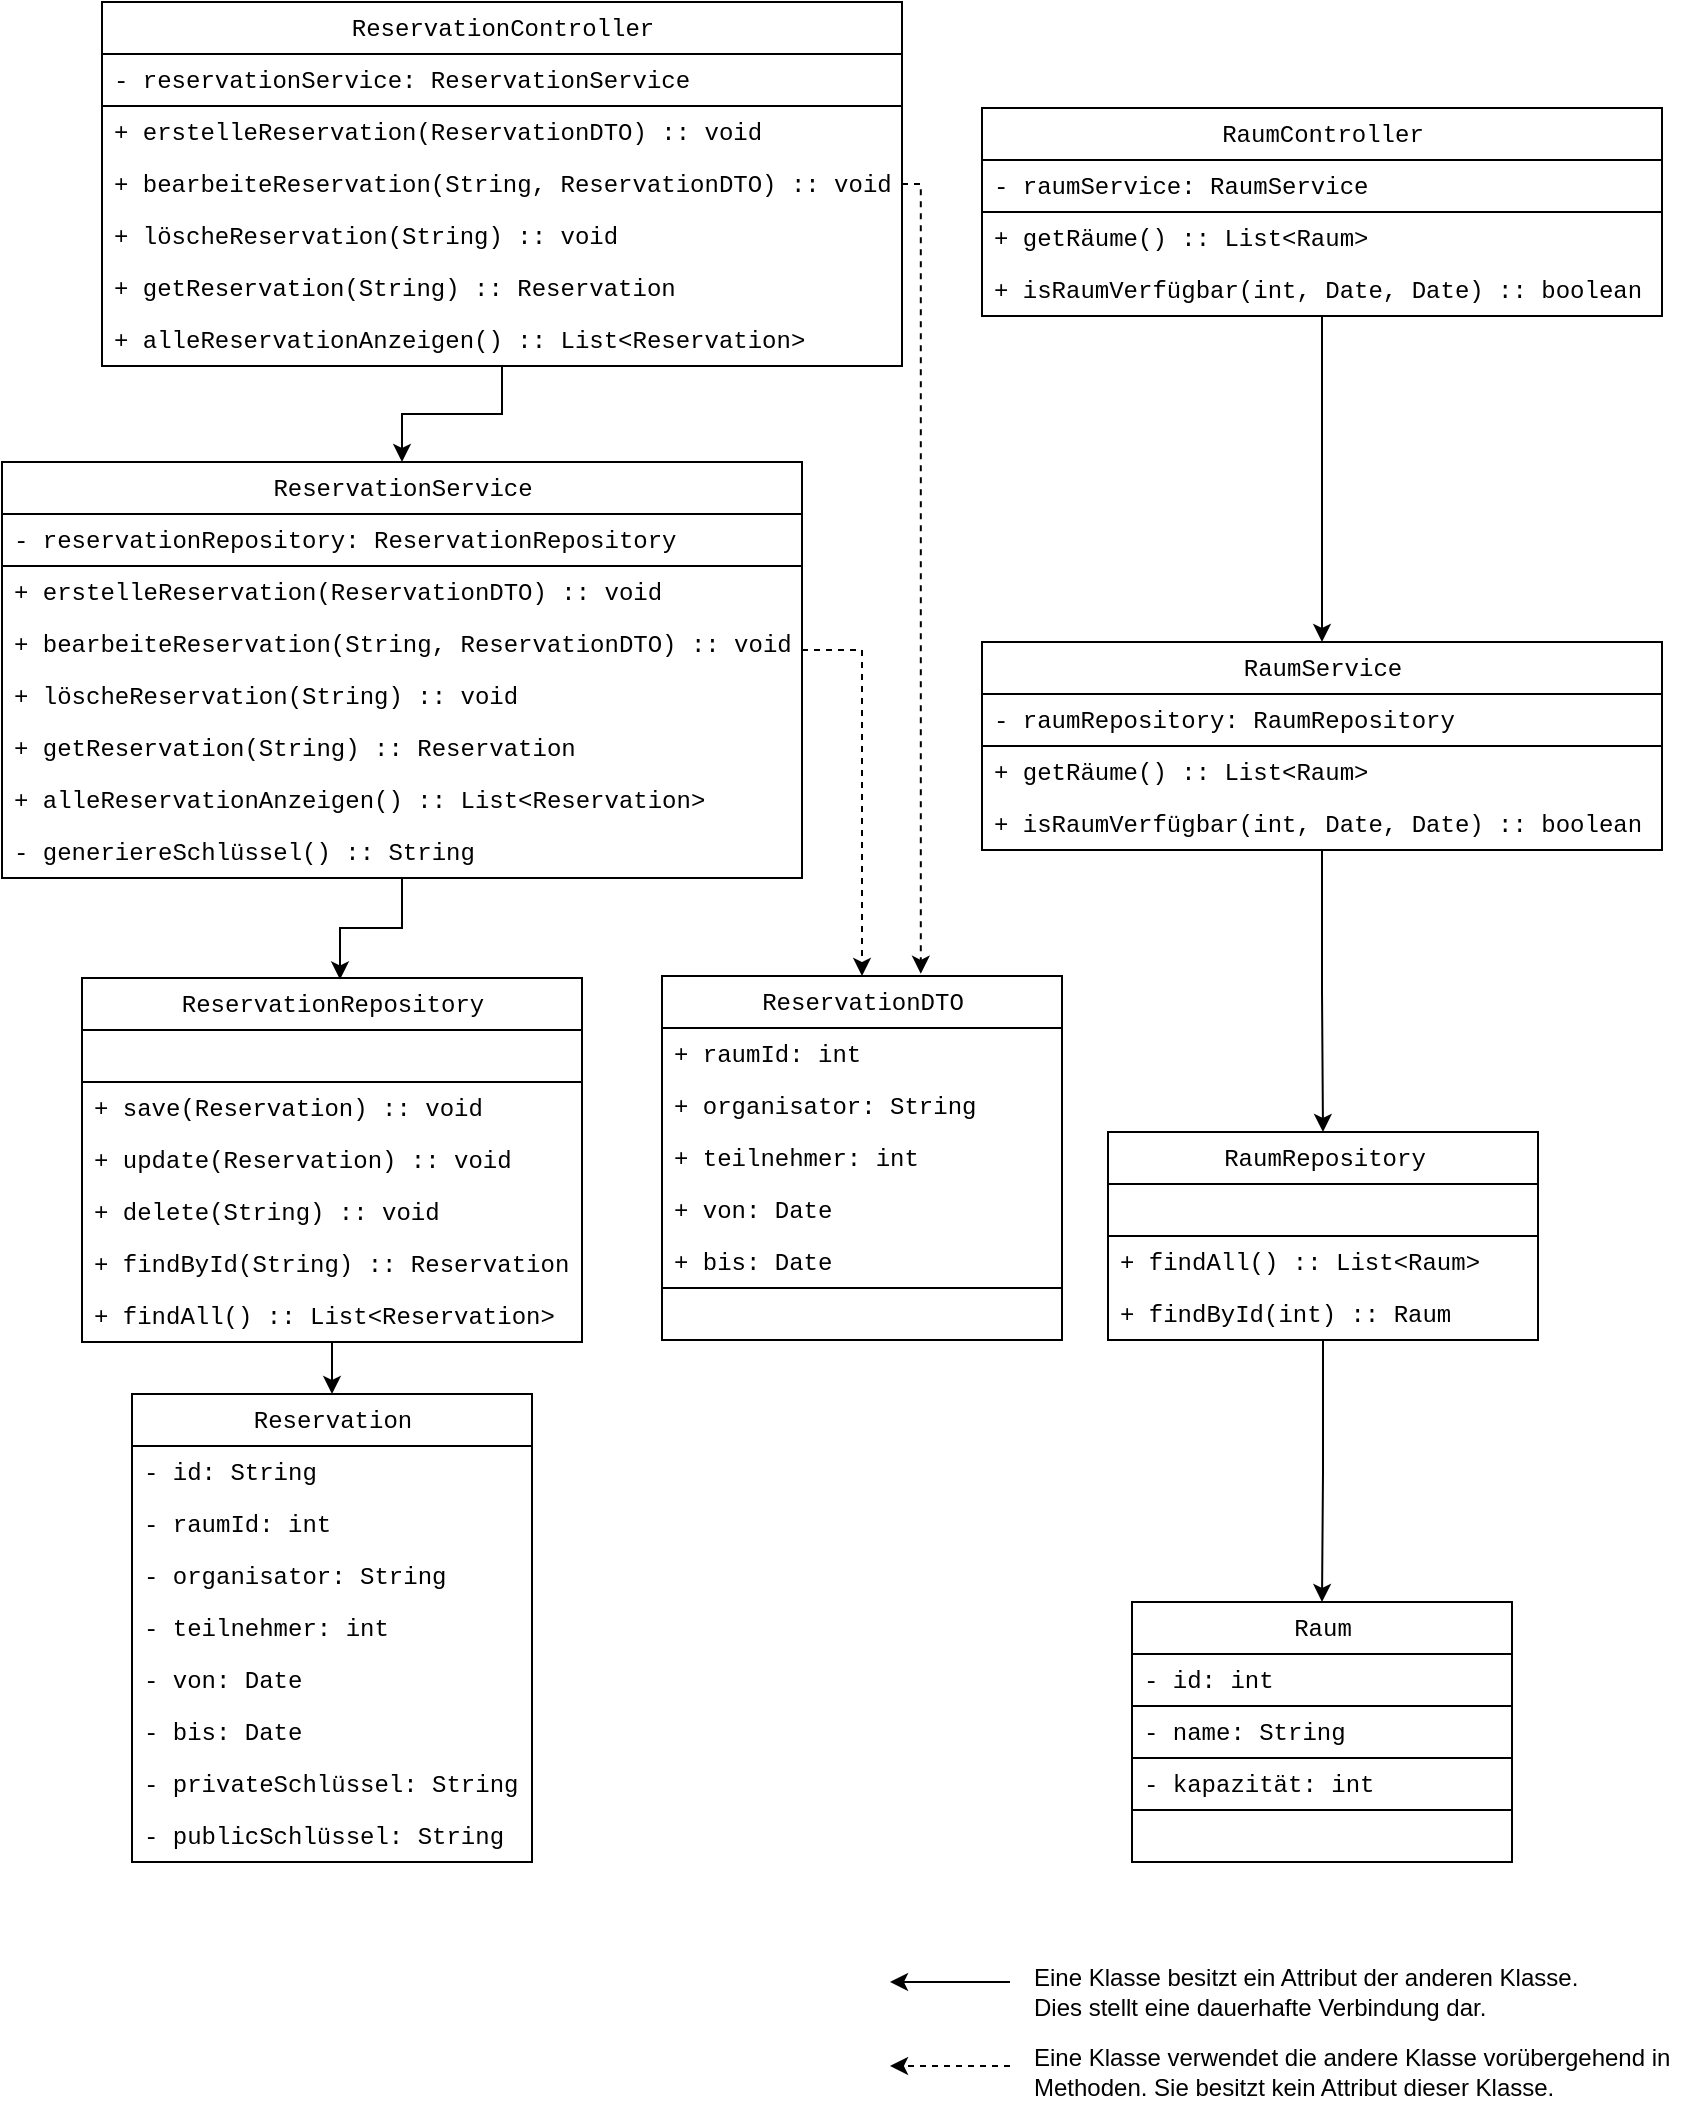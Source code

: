 <mxfile version="24.7.17">
  <diagram id="R2lEEEUBdFMjLlhIrx00" name="Page-1">
    <mxGraphModel dx="1381" dy="1378" grid="1" gridSize="10" guides="1" tooltips="1" connect="1" arrows="1" fold="1" page="1" pageScale="1" pageWidth="850" pageHeight="1100" math="0" shadow="0" extFonts="Permanent Marker^https://fonts.googleapis.com/css?family=Permanent+Marker">
      <root>
        <mxCell id="0" />
        <mxCell id="1" parent="0" />
        <mxCell id="uIdR_jP8V8f8i95Ycr-k-27" style="edgeStyle=orthogonalEdgeStyle;rounded=0;orthogonalLoop=1;jettySize=auto;html=1;" edge="1" parent="1" source="uIdR_jP8V8f8i95Ycr-k-1" target="uIdR_jP8V8f8i95Ycr-k-20">
          <mxGeometry relative="1" as="geometry" />
        </mxCell>
        <mxCell id="uIdR_jP8V8f8i95Ycr-k-60" style="edgeStyle=orthogonalEdgeStyle;rounded=0;orthogonalLoop=1;jettySize=auto;html=1;entryX=0.647;entryY=-0.006;entryDx=0;entryDy=0;dashed=1;entryPerimeter=0;exitX=1;exitY=0.5;exitDx=0;exitDy=0;" edge="1" parent="1" source="uIdR_jP8V8f8i95Ycr-k-4" target="uIdR_jP8V8f8i95Ycr-k-49">
          <mxGeometry relative="1" as="geometry">
            <mxPoint x="450" y="131.013" as="sourcePoint" />
            <mxPoint x="470.8" y="510" as="targetPoint" />
            <Array as="points">
              <mxPoint x="469" y="131" />
            </Array>
          </mxGeometry>
        </mxCell>
        <mxCell id="uIdR_jP8V8f8i95Ycr-k-1" value="&lt;font face=&quot;Courier New&quot;&gt;ReservationController&lt;/font&gt;" style="swimlane;fontStyle=0;childLayout=stackLayout;horizontal=1;startSize=26;fillColor=none;horizontalStack=0;resizeParent=1;resizeParentMax=0;resizeLast=0;collapsible=1;marginBottom=0;html=1;" vertex="1" parent="1">
          <mxGeometry x="60" y="40" width="400" height="182" as="geometry">
            <mxRectangle x="70" y="40" width="190" height="30" as="alternateBounds" />
          </mxGeometry>
        </mxCell>
        <mxCell id="uIdR_jP8V8f8i95Ycr-k-2" value="- reservationService: ReservationService" style="text;strokeColor=default;fillColor=none;align=left;verticalAlign=top;spacingLeft=4;spacingRight=4;overflow=hidden;rotatable=0;points=[[0,0.5],[1,0.5]];portConstraint=eastwest;whiteSpace=wrap;html=1;fontFamily=Courier New;" vertex="1" parent="uIdR_jP8V8f8i95Ycr-k-1">
          <mxGeometry y="26" width="400" height="26" as="geometry" />
        </mxCell>
        <mxCell id="uIdR_jP8V8f8i95Ycr-k-3" value="+ erstelleReservation(ReservationDTO) :: void" style="text;strokeColor=none;fillColor=none;align=left;verticalAlign=top;spacingLeft=4;spacingRight=4;overflow=hidden;rotatable=0;points=[[0,0.5],[1,0.5]];portConstraint=eastwest;whiteSpace=wrap;html=1;fontFamily=Courier New;" vertex="1" parent="uIdR_jP8V8f8i95Ycr-k-1">
          <mxGeometry y="52" width="400" height="26" as="geometry" />
        </mxCell>
        <mxCell id="uIdR_jP8V8f8i95Ycr-k-4" value="+ bearbeiteReservation(String, ReservationDTO) :: void" style="text;strokeColor=none;fillColor=none;align=left;verticalAlign=top;spacingLeft=4;spacingRight=4;overflow=hidden;rotatable=0;points=[[0,0.5],[1,0.5]];portConstraint=eastwest;whiteSpace=wrap;html=1;fontFamily=Courier New;" vertex="1" parent="uIdR_jP8V8f8i95Ycr-k-1">
          <mxGeometry y="78" width="400" height="26" as="geometry" />
        </mxCell>
        <mxCell id="uIdR_jP8V8f8i95Ycr-k-5" value="+ löscheReservation(String) :: void" style="text;strokeColor=none;fillColor=none;align=left;verticalAlign=top;spacingLeft=4;spacingRight=4;overflow=hidden;rotatable=0;points=[[0,0.5],[1,0.5]];portConstraint=eastwest;whiteSpace=wrap;html=1;fontFamily=Courier New;" vertex="1" parent="uIdR_jP8V8f8i95Ycr-k-1">
          <mxGeometry y="104" width="400" height="26" as="geometry" />
        </mxCell>
        <mxCell id="uIdR_jP8V8f8i95Ycr-k-6" value="+ getReservation(String) :: Reservation" style="text;strokeColor=none;fillColor=none;align=left;verticalAlign=top;spacingLeft=4;spacingRight=4;overflow=hidden;rotatable=0;points=[[0,0.5],[1,0.5]];portConstraint=eastwest;whiteSpace=wrap;html=1;fontFamily=Courier New;" vertex="1" parent="uIdR_jP8V8f8i95Ycr-k-1">
          <mxGeometry y="130" width="400" height="26" as="geometry" />
        </mxCell>
        <mxCell id="uIdR_jP8V8f8i95Ycr-k-7" value="+ alleReservationAnzeigen() :: List&amp;lt;Reservation&amp;gt;" style="text;strokeColor=none;fillColor=none;align=left;verticalAlign=top;spacingLeft=4;spacingRight=4;overflow=hidden;rotatable=0;points=[[0,0.5],[1,0.5]];portConstraint=eastwest;whiteSpace=wrap;html=1;fontFamily=Courier New;" vertex="1" parent="uIdR_jP8V8f8i95Ycr-k-1">
          <mxGeometry y="156" width="400" height="26" as="geometry" />
        </mxCell>
        <mxCell id="uIdR_jP8V8f8i95Ycr-k-11" value="" style="group" vertex="1" connectable="0" parent="1">
          <mxGeometry x="450" y="1020" width="360" height="30" as="geometry" />
        </mxCell>
        <mxCell id="uIdR_jP8V8f8i95Ycr-k-9" value="" style="endArrow=classic;html=1;rounded=0;" edge="1" parent="uIdR_jP8V8f8i95Ycr-k-11">
          <mxGeometry width="50" height="50" relative="1" as="geometry">
            <mxPoint x="64" y="10" as="sourcePoint" />
            <mxPoint x="4" y="10" as="targetPoint" />
          </mxGeometry>
        </mxCell>
        <mxCell id="uIdR_jP8V8f8i95Ycr-k-10" value="Eine Klasse besitzt ein Attribut der anderen Klasse. Dies stellt eine dauerhafte Verbindung dar." style="text;strokeColor=none;align=left;fillColor=none;html=1;verticalAlign=middle;whiteSpace=wrap;rounded=0;" vertex="1" parent="uIdR_jP8V8f8i95Ycr-k-11">
          <mxGeometry x="74" width="290" height="30" as="geometry" />
        </mxCell>
        <mxCell id="uIdR_jP8V8f8i95Ycr-k-12" value="" style="group" vertex="1" connectable="0" parent="1">
          <mxGeometry x="450" y="1060" width="400" height="30" as="geometry" />
        </mxCell>
        <mxCell id="uIdR_jP8V8f8i95Ycr-k-13" value="" style="endArrow=classic;html=1;rounded=0;dashed=1;" edge="1" parent="uIdR_jP8V8f8i95Ycr-k-12">
          <mxGeometry width="50" height="50" relative="1" as="geometry">
            <mxPoint x="64" y="12" as="sourcePoint" />
            <mxPoint x="4" y="12" as="targetPoint" />
          </mxGeometry>
        </mxCell>
        <mxCell id="uIdR_jP8V8f8i95Ycr-k-14" value="Eine Klasse verwendet die andere Klasse vorübergehend in Methoden. Sie besitzt kein Attribut dieser Klasse." style="text;strokeColor=none;align=left;fillColor=none;html=1;verticalAlign=middle;whiteSpace=wrap;rounded=0;" vertex="1" parent="uIdR_jP8V8f8i95Ycr-k-12">
          <mxGeometry x="73.778" width="322.222" height="30" as="geometry" />
        </mxCell>
        <mxCell id="uIdR_jP8V8f8i95Ycr-k-59" style="edgeStyle=orthogonalEdgeStyle;rounded=0;orthogonalLoop=1;jettySize=auto;html=1;entryX=0.5;entryY=0;entryDx=0;entryDy=0;dashed=1;" edge="1" parent="1" source="uIdR_jP8V8f8i95Ycr-k-20" target="uIdR_jP8V8f8i95Ycr-k-49">
          <mxGeometry relative="1" as="geometry">
            <Array as="points">
              <mxPoint x="440" y="364" />
            </Array>
          </mxGeometry>
        </mxCell>
        <mxCell id="uIdR_jP8V8f8i95Ycr-k-20" value="&lt;font face=&quot;Courier New&quot;&gt;ReservationService&lt;/font&gt;" style="swimlane;fontStyle=0;childLayout=stackLayout;horizontal=1;startSize=26;fillColor=none;horizontalStack=0;resizeParent=1;resizeParentMax=0;resizeLast=0;collapsible=1;marginBottom=0;html=1;" vertex="1" parent="1">
          <mxGeometry x="10" y="270" width="400" height="208" as="geometry" />
        </mxCell>
        <mxCell id="uIdR_jP8V8f8i95Ycr-k-21" value="- reservationRepository: ReservationRepository" style="text;strokeColor=default;fillColor=none;align=left;verticalAlign=top;spacingLeft=4;spacingRight=4;overflow=hidden;rotatable=0;points=[[0,0.5],[1,0.5]];portConstraint=eastwest;whiteSpace=wrap;html=1;fontFamily=Courier New;" vertex="1" parent="uIdR_jP8V8f8i95Ycr-k-20">
          <mxGeometry y="26" width="400" height="26" as="geometry" />
        </mxCell>
        <mxCell id="uIdR_jP8V8f8i95Ycr-k-22" value="+ erstelleReservation(ReservationDTO) :: void" style="text;strokeColor=none;fillColor=none;align=left;verticalAlign=top;spacingLeft=4;spacingRight=4;overflow=hidden;rotatable=0;points=[[0,0.5],[1,0.5]];portConstraint=eastwest;whiteSpace=wrap;html=1;fontFamily=Courier New;" vertex="1" parent="uIdR_jP8V8f8i95Ycr-k-20">
          <mxGeometry y="52" width="400" height="26" as="geometry" />
        </mxCell>
        <mxCell id="uIdR_jP8V8f8i95Ycr-k-23" value="+ bearbeiteReservation(String, ReservationDTO) :: void" style="text;strokeColor=none;fillColor=none;align=left;verticalAlign=top;spacingLeft=4;spacingRight=4;overflow=hidden;rotatable=0;points=[[0,0.5],[1,0.5]];portConstraint=eastwest;whiteSpace=wrap;html=1;fontFamily=Courier New;" vertex="1" parent="uIdR_jP8V8f8i95Ycr-k-20">
          <mxGeometry y="78" width="400" height="26" as="geometry" />
        </mxCell>
        <mxCell id="uIdR_jP8V8f8i95Ycr-k-24" value="+ löscheReservation(String) :: void" style="text;strokeColor=none;fillColor=none;align=left;verticalAlign=top;spacingLeft=4;spacingRight=4;overflow=hidden;rotatable=0;points=[[0,0.5],[1,0.5]];portConstraint=eastwest;whiteSpace=wrap;html=1;fontFamily=Courier New;" vertex="1" parent="uIdR_jP8V8f8i95Ycr-k-20">
          <mxGeometry y="104" width="400" height="26" as="geometry" />
        </mxCell>
        <mxCell id="uIdR_jP8V8f8i95Ycr-k-25" value="+ getReservation(String) :: Reservation" style="text;strokeColor=none;fillColor=none;align=left;verticalAlign=top;spacingLeft=4;spacingRight=4;overflow=hidden;rotatable=0;points=[[0,0.5],[1,0.5]];portConstraint=eastwest;whiteSpace=wrap;html=1;fontFamily=Courier New;" vertex="1" parent="uIdR_jP8V8f8i95Ycr-k-20">
          <mxGeometry y="130" width="400" height="26" as="geometry" />
        </mxCell>
        <mxCell id="uIdR_jP8V8f8i95Ycr-k-26" value="+ alleReservationAnzeigen() :: List&amp;lt;Reservation&amp;gt;" style="text;strokeColor=none;fillColor=none;align=left;verticalAlign=top;spacingLeft=4;spacingRight=4;overflow=hidden;rotatable=0;points=[[0,0.5],[1,0.5]];portConstraint=eastwest;whiteSpace=wrap;html=1;fontFamily=Courier New;" vertex="1" parent="uIdR_jP8V8f8i95Ycr-k-20">
          <mxGeometry y="156" width="400" height="26" as="geometry" />
        </mxCell>
        <mxCell id="uIdR_jP8V8f8i95Ycr-k-28" value="- generiereSchlüssel() :: String" style="text;strokeColor=none;fillColor=none;align=left;verticalAlign=top;spacingLeft=4;spacingRight=4;overflow=hidden;rotatable=0;points=[[0,0.5],[1,0.5]];portConstraint=eastwest;whiteSpace=wrap;html=1;fontFamily=Courier New;" vertex="1" parent="uIdR_jP8V8f8i95Ycr-k-20">
          <mxGeometry y="182" width="400" height="26" as="geometry" />
        </mxCell>
        <mxCell id="uIdR_jP8V8f8i95Ycr-k-48" style="edgeStyle=orthogonalEdgeStyle;rounded=0;orthogonalLoop=1;jettySize=auto;html=1;" edge="1" parent="1" source="uIdR_jP8V8f8i95Ycr-k-29" target="uIdR_jP8V8f8i95Ycr-k-38">
          <mxGeometry relative="1" as="geometry" />
        </mxCell>
        <mxCell id="uIdR_jP8V8f8i95Ycr-k-29" value="&lt;font face=&quot;Courier New&quot;&gt;ReservationRepository&lt;/font&gt;" style="swimlane;fontStyle=0;childLayout=stackLayout;horizontal=1;startSize=26;fillColor=none;horizontalStack=0;resizeParent=1;resizeParentMax=0;resizeLast=0;collapsible=1;marginBottom=0;html=1;" vertex="1" parent="1">
          <mxGeometry x="50" y="528" width="250" height="182" as="geometry" />
        </mxCell>
        <mxCell id="uIdR_jP8V8f8i95Ycr-k-30" value="" style="text;strokeColor=default;fillColor=none;align=left;verticalAlign=top;spacingLeft=4;spacingRight=4;overflow=hidden;rotatable=0;points=[[0,0.5],[1,0.5]];portConstraint=eastwest;whiteSpace=wrap;html=1;fontFamily=Courier New;" vertex="1" parent="uIdR_jP8V8f8i95Ycr-k-29">
          <mxGeometry y="26" width="250" height="26" as="geometry" />
        </mxCell>
        <mxCell id="uIdR_jP8V8f8i95Ycr-k-31" value="+ save(Reservation) :: void&amp;nbsp;" style="text;strokeColor=none;fillColor=none;align=left;verticalAlign=top;spacingLeft=4;spacingRight=4;overflow=hidden;rotatable=0;points=[[0,0.5],[1,0.5]];portConstraint=eastwest;whiteSpace=wrap;html=1;fontFamily=Courier New;" vertex="1" parent="uIdR_jP8V8f8i95Ycr-k-29">
          <mxGeometry y="52" width="250" height="26" as="geometry" />
        </mxCell>
        <mxCell id="uIdR_jP8V8f8i95Ycr-k-32" value="+ update(Reservation) :: void" style="text;strokeColor=none;fillColor=none;align=left;verticalAlign=top;spacingLeft=4;spacingRight=4;overflow=hidden;rotatable=0;points=[[0,0.5],[1,0.5]];portConstraint=eastwest;whiteSpace=wrap;html=1;fontFamily=Courier New;" vertex="1" parent="uIdR_jP8V8f8i95Ycr-k-29">
          <mxGeometry y="78" width="250" height="26" as="geometry" />
        </mxCell>
        <mxCell id="uIdR_jP8V8f8i95Ycr-k-33" value="+ delete(String) :: void" style="text;strokeColor=none;fillColor=none;align=left;verticalAlign=top;spacingLeft=4;spacingRight=4;overflow=hidden;rotatable=0;points=[[0,0.5],[1,0.5]];portConstraint=eastwest;whiteSpace=wrap;html=1;fontFamily=Courier New;" vertex="1" parent="uIdR_jP8V8f8i95Ycr-k-29">
          <mxGeometry y="104" width="250" height="26" as="geometry" />
        </mxCell>
        <mxCell id="uIdR_jP8V8f8i95Ycr-k-34" value="+ findById(String) :: Reservation" style="text;strokeColor=none;fillColor=none;align=left;verticalAlign=top;spacingLeft=4;spacingRight=4;overflow=hidden;rotatable=0;points=[[0,0.5],[1,0.5]];portConstraint=eastwest;whiteSpace=wrap;html=1;fontFamily=Courier New;" vertex="1" parent="uIdR_jP8V8f8i95Ycr-k-29">
          <mxGeometry y="130" width="250" height="26" as="geometry" />
        </mxCell>
        <mxCell id="uIdR_jP8V8f8i95Ycr-k-35" value="+ findAll() :: List&amp;lt;Reservation&amp;gt;" style="text;strokeColor=none;fillColor=none;align=left;verticalAlign=top;spacingLeft=4;spacingRight=4;overflow=hidden;rotatable=0;points=[[0,0.5],[1,0.5]];portConstraint=eastwest;whiteSpace=wrap;html=1;fontFamily=Courier New;" vertex="1" parent="uIdR_jP8V8f8i95Ycr-k-29">
          <mxGeometry y="156" width="250" height="26" as="geometry" />
        </mxCell>
        <mxCell id="uIdR_jP8V8f8i95Ycr-k-37" style="edgeStyle=orthogonalEdgeStyle;rounded=0;orthogonalLoop=1;jettySize=auto;html=1;entryX=0.516;entryY=0.004;entryDx=0;entryDy=0;entryPerimeter=0;" edge="1" parent="1" source="uIdR_jP8V8f8i95Ycr-k-20" target="uIdR_jP8V8f8i95Ycr-k-29">
          <mxGeometry relative="1" as="geometry" />
        </mxCell>
        <mxCell id="uIdR_jP8V8f8i95Ycr-k-38" value="&lt;font face=&quot;Courier New&quot;&gt;Reservation&lt;/font&gt;" style="swimlane;fontStyle=0;childLayout=stackLayout;horizontal=1;startSize=26;fillColor=none;horizontalStack=0;resizeParent=1;resizeParentMax=0;resizeLast=0;collapsible=1;marginBottom=0;html=1;" vertex="1" parent="1">
          <mxGeometry x="75" y="736" width="200" height="234" as="geometry" />
        </mxCell>
        <mxCell id="uIdR_jP8V8f8i95Ycr-k-40" value="- id: String" style="text;strokeColor=none;fillColor=none;align=left;verticalAlign=top;spacingLeft=4;spacingRight=4;overflow=hidden;rotatable=0;points=[[0,0.5],[1,0.5]];portConstraint=eastwest;whiteSpace=wrap;html=1;fontFamily=Courier New;" vertex="1" parent="uIdR_jP8V8f8i95Ycr-k-38">
          <mxGeometry y="26" width="200" height="26" as="geometry" />
        </mxCell>
        <mxCell id="uIdR_jP8V8f8i95Ycr-k-41" value="- raumId: int" style="text;strokeColor=none;fillColor=none;align=left;verticalAlign=top;spacingLeft=4;spacingRight=4;overflow=hidden;rotatable=0;points=[[0,0.5],[1,0.5]];portConstraint=eastwest;whiteSpace=wrap;html=1;fontFamily=Courier New;" vertex="1" parent="uIdR_jP8V8f8i95Ycr-k-38">
          <mxGeometry y="52" width="200" height="26" as="geometry" />
        </mxCell>
        <mxCell id="uIdR_jP8V8f8i95Ycr-k-42" value="- organisator: String" style="text;strokeColor=none;fillColor=none;align=left;verticalAlign=top;spacingLeft=4;spacingRight=4;overflow=hidden;rotatable=0;points=[[0,0.5],[1,0.5]];portConstraint=eastwest;whiteSpace=wrap;html=1;fontFamily=Courier New;" vertex="1" parent="uIdR_jP8V8f8i95Ycr-k-38">
          <mxGeometry y="78" width="200" height="26" as="geometry" />
        </mxCell>
        <mxCell id="uIdR_jP8V8f8i95Ycr-k-43" value="- teilnehmer: int" style="text;strokeColor=none;fillColor=none;align=left;verticalAlign=top;spacingLeft=4;spacingRight=4;overflow=hidden;rotatable=0;points=[[0,0.5],[1,0.5]];portConstraint=eastwest;whiteSpace=wrap;html=1;fontFamily=Courier New;" vertex="1" parent="uIdR_jP8V8f8i95Ycr-k-38">
          <mxGeometry y="104" width="200" height="26" as="geometry" />
        </mxCell>
        <mxCell id="uIdR_jP8V8f8i95Ycr-k-44" value="- von: Date" style="text;strokeColor=none;fillColor=none;align=left;verticalAlign=top;spacingLeft=4;spacingRight=4;overflow=hidden;rotatable=0;points=[[0,0.5],[1,0.5]];portConstraint=eastwest;whiteSpace=wrap;html=1;fontFamily=Courier New;" vertex="1" parent="uIdR_jP8V8f8i95Ycr-k-38">
          <mxGeometry y="130" width="200" height="26" as="geometry" />
        </mxCell>
        <mxCell id="uIdR_jP8V8f8i95Ycr-k-45" value="- bis: Date" style="text;strokeColor=none;fillColor=none;align=left;verticalAlign=top;spacingLeft=4;spacingRight=4;overflow=hidden;rotatable=0;points=[[0,0.5],[1,0.5]];portConstraint=eastwest;whiteSpace=wrap;html=1;fontFamily=Courier New;" vertex="1" parent="uIdR_jP8V8f8i95Ycr-k-38">
          <mxGeometry y="156" width="200" height="26" as="geometry" />
        </mxCell>
        <mxCell id="uIdR_jP8V8f8i95Ycr-k-46" value="- privateSchlüssel: String" style="text;strokeColor=none;fillColor=none;align=left;verticalAlign=top;spacingLeft=4;spacingRight=4;overflow=hidden;rotatable=0;points=[[0,0.5],[1,0.5]];portConstraint=eastwest;whiteSpace=wrap;html=1;fontFamily=Courier New;" vertex="1" parent="uIdR_jP8V8f8i95Ycr-k-38">
          <mxGeometry y="182" width="200" height="26" as="geometry" />
        </mxCell>
        <mxCell id="uIdR_jP8V8f8i95Ycr-k-47" value="- publicSchlüssel: String" style="text;strokeColor=none;fillColor=none;align=left;verticalAlign=top;spacingLeft=4;spacingRight=4;overflow=hidden;rotatable=0;points=[[0,0.5],[1,0.5]];portConstraint=eastwest;whiteSpace=wrap;html=1;fontFamily=Courier New;" vertex="1" parent="uIdR_jP8V8f8i95Ycr-k-38">
          <mxGeometry y="208" width="200" height="26" as="geometry" />
        </mxCell>
        <mxCell id="uIdR_jP8V8f8i95Ycr-k-49" value="&lt;font face=&quot;Courier New&quot;&gt;ReservationDTO&lt;/font&gt;" style="swimlane;fontStyle=0;childLayout=stackLayout;horizontal=1;startSize=26;fillColor=none;horizontalStack=0;resizeParent=1;resizeParentMax=0;resizeLast=0;collapsible=1;marginBottom=0;html=1;" vertex="1" parent="1">
          <mxGeometry x="340" y="527" width="200" height="182" as="geometry" />
        </mxCell>
        <mxCell id="uIdR_jP8V8f8i95Ycr-k-50" value="+ raumId: int" style="text;strokeColor=none;fillColor=none;align=left;verticalAlign=top;spacingLeft=4;spacingRight=4;overflow=hidden;rotatable=0;points=[[0,0.5],[1,0.5]];portConstraint=eastwest;whiteSpace=wrap;html=1;fontFamily=Courier New;" vertex="1" parent="uIdR_jP8V8f8i95Ycr-k-49">
          <mxGeometry y="26" width="200" height="26" as="geometry" />
        </mxCell>
        <mxCell id="uIdR_jP8V8f8i95Ycr-k-51" value="+ organisator: String" style="text;strokeColor=none;fillColor=none;align=left;verticalAlign=top;spacingLeft=4;spacingRight=4;overflow=hidden;rotatable=0;points=[[0,0.5],[1,0.5]];portConstraint=eastwest;whiteSpace=wrap;html=1;fontFamily=Courier New;" vertex="1" parent="uIdR_jP8V8f8i95Ycr-k-49">
          <mxGeometry y="52" width="200" height="26" as="geometry" />
        </mxCell>
        <mxCell id="uIdR_jP8V8f8i95Ycr-k-52" value="+ teilnehmer: int" style="text;strokeColor=none;fillColor=none;align=left;verticalAlign=top;spacingLeft=4;spacingRight=4;overflow=hidden;rotatable=0;points=[[0,0.5],[1,0.5]];portConstraint=eastwest;whiteSpace=wrap;html=1;fontFamily=Courier New;" vertex="1" parent="uIdR_jP8V8f8i95Ycr-k-49">
          <mxGeometry y="78" width="200" height="26" as="geometry" />
        </mxCell>
        <mxCell id="uIdR_jP8V8f8i95Ycr-k-54" value="+ von: Date" style="text;strokeColor=none;fillColor=none;align=left;verticalAlign=top;spacingLeft=4;spacingRight=4;overflow=hidden;rotatable=0;points=[[0,0.5],[1,0.5]];portConstraint=eastwest;whiteSpace=wrap;html=1;fontFamily=Courier New;" vertex="1" parent="uIdR_jP8V8f8i95Ycr-k-49">
          <mxGeometry y="104" width="200" height="26" as="geometry" />
        </mxCell>
        <mxCell id="uIdR_jP8V8f8i95Ycr-k-55" value="+ bis: Date" style="text;strokeColor=none;fillColor=none;align=left;verticalAlign=top;spacingLeft=4;spacingRight=4;overflow=hidden;rotatable=0;points=[[0,0.5],[1,0.5]];portConstraint=eastwest;whiteSpace=wrap;html=1;fontFamily=Courier New;" vertex="1" parent="uIdR_jP8V8f8i95Ycr-k-49">
          <mxGeometry y="130" width="200" height="26" as="geometry" />
        </mxCell>
        <mxCell id="uIdR_jP8V8f8i95Ycr-k-58" value="&amp;nbsp; &amp;nbsp;" style="text;strokeColor=default;fillColor=none;align=left;verticalAlign=top;spacingLeft=4;spacingRight=4;overflow=hidden;rotatable=0;points=[[0,0.5],[1,0.5]];portConstraint=eastwest;whiteSpace=wrap;html=1;fontFamily=Courier New;" vertex="1" parent="uIdR_jP8V8f8i95Ycr-k-49">
          <mxGeometry y="156" width="200" height="26" as="geometry" />
        </mxCell>
        <mxCell id="uIdR_jP8V8f8i95Ycr-k-79" style="edgeStyle=orthogonalEdgeStyle;rounded=0;orthogonalLoop=1;jettySize=auto;html=1;entryX=0.5;entryY=0;entryDx=0;entryDy=0;" edge="1" parent="1" source="uIdR_jP8V8f8i95Ycr-k-68" target="uIdR_jP8V8f8i95Ycr-k-75">
          <mxGeometry relative="1" as="geometry" />
        </mxCell>
        <mxCell id="uIdR_jP8V8f8i95Ycr-k-68" value="&lt;font face=&quot;Courier New&quot;&gt;RaumController&lt;/font&gt;" style="swimlane;fontStyle=0;childLayout=stackLayout;horizontal=1;startSize=26;fillColor=none;horizontalStack=0;resizeParent=1;resizeParentMax=0;resizeLast=0;collapsible=1;marginBottom=0;html=1;" vertex="1" parent="1">
          <mxGeometry x="500" y="93" width="340" height="104" as="geometry">
            <mxRectangle x="70" y="40" width="190" height="30" as="alternateBounds" />
          </mxGeometry>
        </mxCell>
        <mxCell id="uIdR_jP8V8f8i95Ycr-k-69" value="- raumService: RaumService" style="text;strokeColor=default;fillColor=none;align=left;verticalAlign=top;spacingLeft=4;spacingRight=4;overflow=hidden;rotatable=0;points=[[0,0.5],[1,0.5]];portConstraint=eastwest;whiteSpace=wrap;html=1;fontFamily=Courier New;" vertex="1" parent="uIdR_jP8V8f8i95Ycr-k-68">
          <mxGeometry y="26" width="340" height="26" as="geometry" />
        </mxCell>
        <mxCell id="uIdR_jP8V8f8i95Ycr-k-70" value="+ getRäume() :: List&amp;lt;Raum&amp;gt;" style="text;strokeColor=none;fillColor=none;align=left;verticalAlign=top;spacingLeft=4;spacingRight=4;overflow=hidden;rotatable=0;points=[[0,0.5],[1,0.5]];portConstraint=eastwest;whiteSpace=wrap;html=1;fontFamily=Courier New;" vertex="1" parent="uIdR_jP8V8f8i95Ycr-k-68">
          <mxGeometry y="52" width="340" height="26" as="geometry" />
        </mxCell>
        <mxCell id="uIdR_jP8V8f8i95Ycr-k-71" value="+ isRaumVerfügbar(int, Date, Date) :: boolean" style="text;strokeColor=none;fillColor=none;align=left;verticalAlign=top;spacingLeft=4;spacingRight=4;overflow=hidden;rotatable=0;points=[[0,0.5],[1,0.5]];portConstraint=eastwest;whiteSpace=wrap;html=1;fontFamily=Courier New;" vertex="1" parent="uIdR_jP8V8f8i95Ycr-k-68">
          <mxGeometry y="78" width="340" height="26" as="geometry" />
        </mxCell>
        <mxCell id="uIdR_jP8V8f8i95Ycr-k-85" style="edgeStyle=orthogonalEdgeStyle;rounded=0;orthogonalLoop=1;jettySize=auto;html=1;entryX=0.5;entryY=0;entryDx=0;entryDy=0;" edge="1" parent="1" source="uIdR_jP8V8f8i95Ycr-k-75" target="uIdR_jP8V8f8i95Ycr-k-80">
          <mxGeometry relative="1" as="geometry" />
        </mxCell>
        <mxCell id="uIdR_jP8V8f8i95Ycr-k-75" value="&lt;font face=&quot;Courier New&quot;&gt;RaumService&lt;/font&gt;" style="swimlane;fontStyle=0;childLayout=stackLayout;horizontal=1;startSize=26;fillColor=none;horizontalStack=0;resizeParent=1;resizeParentMax=0;resizeLast=0;collapsible=1;marginBottom=0;html=1;" vertex="1" parent="1">
          <mxGeometry x="500" y="360" width="340" height="104" as="geometry">
            <mxRectangle x="70" y="40" width="190" height="30" as="alternateBounds" />
          </mxGeometry>
        </mxCell>
        <mxCell id="uIdR_jP8V8f8i95Ycr-k-76" value="- raumRepository: RaumRepository" style="text;strokeColor=default;fillColor=none;align=left;verticalAlign=top;spacingLeft=4;spacingRight=4;overflow=hidden;rotatable=0;points=[[0,0.5],[1,0.5]];portConstraint=eastwest;whiteSpace=wrap;html=1;fontFamily=Courier New;" vertex="1" parent="uIdR_jP8V8f8i95Ycr-k-75">
          <mxGeometry y="26" width="340" height="26" as="geometry" />
        </mxCell>
        <mxCell id="uIdR_jP8V8f8i95Ycr-k-77" value="+ getRäume() :: List&amp;lt;Raum&amp;gt;" style="text;strokeColor=none;fillColor=none;align=left;verticalAlign=top;spacingLeft=4;spacingRight=4;overflow=hidden;rotatable=0;points=[[0,0.5],[1,0.5]];portConstraint=eastwest;whiteSpace=wrap;html=1;fontFamily=Courier New;" vertex="1" parent="uIdR_jP8V8f8i95Ycr-k-75">
          <mxGeometry y="52" width="340" height="26" as="geometry" />
        </mxCell>
        <mxCell id="uIdR_jP8V8f8i95Ycr-k-78" value="+ isRaumVerfügbar(int, Date, Date) :: boolean" style="text;strokeColor=none;fillColor=none;align=left;verticalAlign=top;spacingLeft=4;spacingRight=4;overflow=hidden;rotatable=0;points=[[0,0.5],[1,0.5]];portConstraint=eastwest;whiteSpace=wrap;html=1;fontFamily=Courier New;" vertex="1" parent="uIdR_jP8V8f8i95Ycr-k-75">
          <mxGeometry y="78" width="340" height="26" as="geometry" />
        </mxCell>
        <mxCell id="uIdR_jP8V8f8i95Ycr-k-92" style="edgeStyle=orthogonalEdgeStyle;rounded=0;orthogonalLoop=1;jettySize=auto;html=1;" edge="1" parent="1" source="uIdR_jP8V8f8i95Ycr-k-80" target="uIdR_jP8V8f8i95Ycr-k-86">
          <mxGeometry relative="1" as="geometry" />
        </mxCell>
        <mxCell id="uIdR_jP8V8f8i95Ycr-k-80" value="&lt;font face=&quot;Courier New&quot;&gt;RaumRepository&lt;/font&gt;" style="swimlane;fontStyle=0;childLayout=stackLayout;horizontal=1;startSize=26;fillColor=none;horizontalStack=0;resizeParent=1;resizeParentMax=0;resizeLast=0;collapsible=1;marginBottom=0;html=1;" vertex="1" parent="1">
          <mxGeometry x="563" y="605" width="215" height="104" as="geometry">
            <mxRectangle x="70" y="40" width="190" height="30" as="alternateBounds" />
          </mxGeometry>
        </mxCell>
        <mxCell id="uIdR_jP8V8f8i95Ycr-k-81" value="&amp;nbsp;&amp;nbsp;" style="text;strokeColor=default;fillColor=none;align=left;verticalAlign=top;spacingLeft=4;spacingRight=4;overflow=hidden;rotatable=0;points=[[0,0.5],[1,0.5]];portConstraint=eastwest;whiteSpace=wrap;html=1;fontFamily=Courier New;" vertex="1" parent="uIdR_jP8V8f8i95Ycr-k-80">
          <mxGeometry y="26" width="215" height="26" as="geometry" />
        </mxCell>
        <mxCell id="uIdR_jP8V8f8i95Ycr-k-82" value="+ findAll() :: List&amp;lt;Raum&amp;gt;" style="text;strokeColor=none;fillColor=none;align=left;verticalAlign=top;spacingLeft=4;spacingRight=4;overflow=hidden;rotatable=0;points=[[0,0.5],[1,0.5]];portConstraint=eastwest;whiteSpace=wrap;html=1;fontFamily=Courier New;" vertex="1" parent="uIdR_jP8V8f8i95Ycr-k-80">
          <mxGeometry y="52" width="215" height="26" as="geometry" />
        </mxCell>
        <mxCell id="uIdR_jP8V8f8i95Ycr-k-83" value="+ findById(int) :: Raum" style="text;strokeColor=none;fillColor=none;align=left;verticalAlign=top;spacingLeft=4;spacingRight=4;overflow=hidden;rotatable=0;points=[[0,0.5],[1,0.5]];portConstraint=eastwest;whiteSpace=wrap;html=1;fontFamily=Courier New;" vertex="1" parent="uIdR_jP8V8f8i95Ycr-k-80">
          <mxGeometry y="78" width="215" height="26" as="geometry" />
        </mxCell>
        <mxCell id="uIdR_jP8V8f8i95Ycr-k-86" value="&lt;font face=&quot;Courier New&quot;&gt;Raum&lt;/font&gt;" style="swimlane;fontStyle=0;childLayout=stackLayout;horizontal=1;startSize=26;fillColor=none;horizontalStack=0;resizeParent=1;resizeParentMax=0;resizeLast=0;collapsible=1;marginBottom=0;html=1;" vertex="1" parent="1">
          <mxGeometry x="575" y="840" width="190" height="130" as="geometry">
            <mxRectangle x="70" y="40" width="190" height="30" as="alternateBounds" />
          </mxGeometry>
        </mxCell>
        <mxCell id="uIdR_jP8V8f8i95Ycr-k-87" value="- id: int" style="text;strokeColor=default;fillColor=none;align=left;verticalAlign=top;spacingLeft=4;spacingRight=4;overflow=hidden;rotatable=0;points=[[0,0.5],[1,0.5]];portConstraint=eastwest;whiteSpace=wrap;html=1;fontFamily=Courier New;" vertex="1" parent="uIdR_jP8V8f8i95Ycr-k-86">
          <mxGeometry y="26" width="190" height="26" as="geometry" />
        </mxCell>
        <mxCell id="uIdR_jP8V8f8i95Ycr-k-88" value="- name: String" style="text;strokeColor=none;fillColor=none;align=left;verticalAlign=top;spacingLeft=4;spacingRight=4;overflow=hidden;rotatable=0;points=[[0,0.5],[1,0.5]];portConstraint=eastwest;whiteSpace=wrap;html=1;fontFamily=Courier New;" vertex="1" parent="uIdR_jP8V8f8i95Ycr-k-86">
          <mxGeometry y="52" width="190" height="26" as="geometry" />
        </mxCell>
        <mxCell id="uIdR_jP8V8f8i95Ycr-k-90" value="- kapazität: int" style="text;strokeColor=default;fillColor=none;align=left;verticalAlign=top;spacingLeft=4;spacingRight=4;overflow=hidden;rotatable=0;points=[[0,0.5],[1,0.5]];portConstraint=eastwest;whiteSpace=wrap;html=1;fontFamily=Courier New;" vertex="1" parent="uIdR_jP8V8f8i95Ycr-k-86">
          <mxGeometry y="78" width="190" height="26" as="geometry" />
        </mxCell>
        <mxCell id="uIdR_jP8V8f8i95Ycr-k-91" value="&amp;nbsp; &amp;nbsp;&amp;nbsp;" style="text;strokeColor=default;fillColor=none;align=left;verticalAlign=top;spacingLeft=4;spacingRight=4;overflow=hidden;rotatable=0;points=[[0,0.5],[1,0.5]];portConstraint=eastwest;whiteSpace=wrap;html=1;fontFamily=Courier New;" vertex="1" parent="uIdR_jP8V8f8i95Ycr-k-86">
          <mxGeometry y="104" width="190" height="26" as="geometry" />
        </mxCell>
      </root>
    </mxGraphModel>
  </diagram>
</mxfile>
